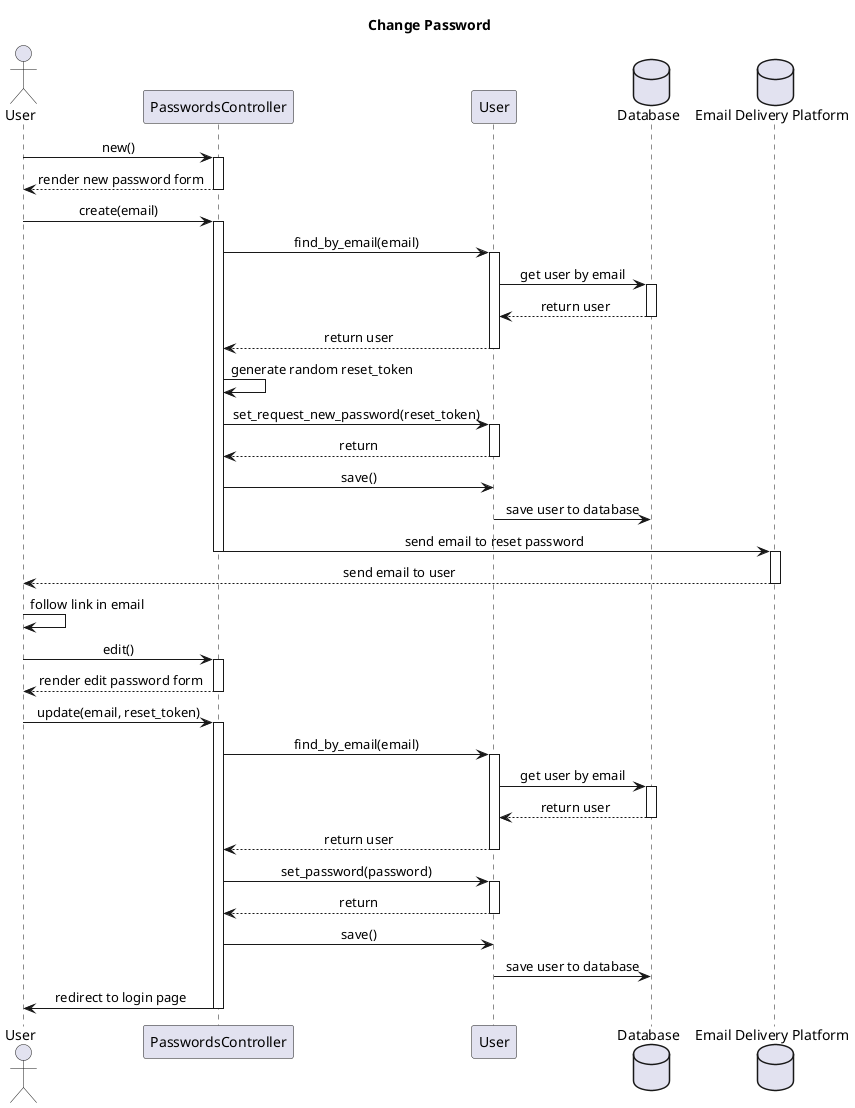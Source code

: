 @startuml Change Password
title Change Password
skinparam sequenceMessageAlign center

actor User as user
participant PasswordsController as pc
participant User as um
database Database as db
database "Email Delivery Platform" as email

user -> pc : new()
activate pc
user <-- pc : render new password form
deactivate pc

user -> pc : create(email)
activate pc
pc -> um : find_by_email(email)
activate um
um -> db : get user by email
activate db
um <-- db : return user
deactivate db
pc <-- um : return user
deactivate um
pc -> pc : generate random reset_token
pc -> um : set_request_new_password(reset_token)
activate um
pc <-- um : return
deactivate um
pc -> um : save()
um -> db : save user to database
pc -> email : send email to reset password
deactivate pc
activate email
user <-- email : send email to user
deactivate email
user -> user : follow link in email
user -> pc : edit()
activate pc
user <-- pc : render edit password form
deactivate pc
user -> pc : update(email, reset_token)
activate pc
pc -> um : find_by_email(email)
activate um
um -> db : get user by email
activate db
um <-- db : return user
deactivate db
pc <-- um : return user
deactivate um
pc -> um : set_password(password)
activate um
pc <-- um : return
deactivate um
pc -> um : save()
um -> db : save user to database

user <- pc : redirect to login page
deactivate pc
@enduml